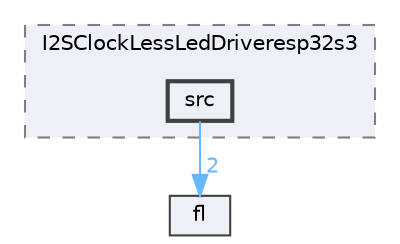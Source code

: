 digraph "third_party/yves/I2SClockLessLedDriveresp32s3/src"
{
 // INTERACTIVE_SVG=YES
 // LATEX_PDF_SIZE
  bgcolor="transparent";
  edge [fontname=Helvetica,fontsize=10,labelfontname=Helvetica,labelfontsize=10];
  node [fontname=Helvetica,fontsize=10,shape=box,height=0.2,width=0.4];
  compound=true
  subgraph clusterdir_6967420d75a895a264b6b63a4f9b2562 {
    graph [ bgcolor="#edf0f7", pencolor="grey50", label="I2SClockLessLedDriveresp32s3", fontname=Helvetica,fontsize=10 style="filled,dashed", URL="dir_6967420d75a895a264b6b63a4f9b2562.html",tooltip=""]
  dir_74527076c98eac4b0135801e93064360 [label="src", fillcolor="#edf0f7", color="grey25", style="filled,bold", URL="dir_74527076c98eac4b0135801e93064360.html",tooltip=""];
  }
  dir_4d1829fa9bd13d7db71e765b2707b248 [label="fl", fillcolor="#edf0f7", color="grey25", style="filled", URL="dir_4d1829fa9bd13d7db71e765b2707b248.html",tooltip=""];
  dir_74527076c98eac4b0135801e93064360->dir_4d1829fa9bd13d7db71e765b2707b248 [headlabel="2", labeldistance=1.5 headhref="dir_000097_000041.html" href="dir_000097_000041.html" color="steelblue1" fontcolor="steelblue1"];
}
